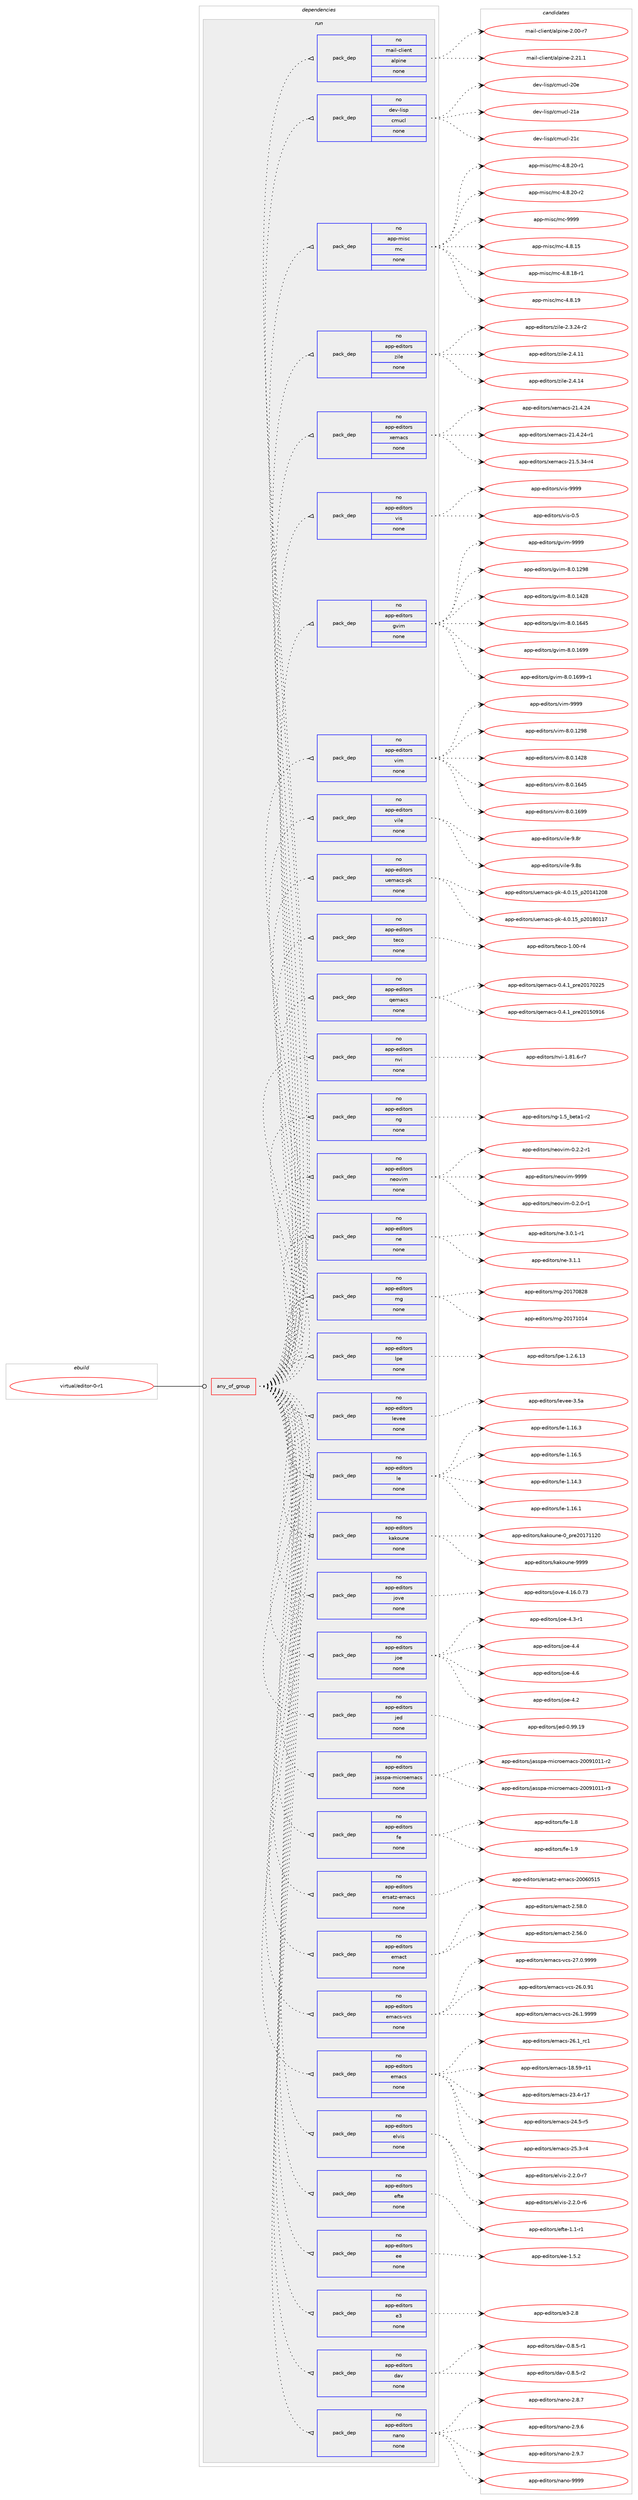 digraph prolog {

# *************
# Graph options
# *************

newrank=true;
concentrate=true;
compound=true;
graph [rankdir=LR,fontname=Helvetica,fontsize=10,ranksep=1.5];#, ranksep=2.5, nodesep=0.2];
edge  [arrowhead=vee];
node  [fontname=Helvetica,fontsize=10];

# **********
# The ebuild
# **********

subgraph cluster_leftcol {
color=gray;
rank=same;
label=<<i>ebuild</i>>;
id [label="virtual/editor-0-r1", color=red, width=4, href="../virtual/editor-0-r1.svg"];
}

# ****************
# The dependencies
# ****************

subgraph cluster_midcol {
color=gray;
label=<<i>dependencies</i>>;
subgraph cluster_compile {
fillcolor="#eeeeee";
style=filled;
label=<<i>compile</i>>;
}
subgraph cluster_compileandrun {
fillcolor="#eeeeee";
style=filled;
label=<<i>compile and run</i>>;
}
subgraph cluster_run {
fillcolor="#eeeeee";
style=filled;
label=<<i>run</i>>;
subgraph any58 {
dependency8377 [label=<<TABLE BORDER="0" CELLBORDER="1" CELLSPACING="0" CELLPADDING="4"><TR><TD CELLPADDING="10">any_of_group</TD></TR></TABLE>>, shape=none, color=red];subgraph pack7201 {
dependency8378 [label=<<TABLE BORDER="0" CELLBORDER="1" CELLSPACING="0" CELLPADDING="4" WIDTH="220"><TR><TD ROWSPAN="6" CELLPADDING="30">pack_dep</TD></TR><TR><TD WIDTH="110">no</TD></TR><TR><TD>app-editors</TD></TR><TR><TD>nano</TD></TR><TR><TD>none</TD></TR><TR><TD></TD></TR></TABLE>>, shape=none, color=blue];
}
dependency8377:e -> dependency8378:w [weight=20,style="dotted",arrowhead="oinv"];
subgraph pack7202 {
dependency8379 [label=<<TABLE BORDER="0" CELLBORDER="1" CELLSPACING="0" CELLPADDING="4" WIDTH="220"><TR><TD ROWSPAN="6" CELLPADDING="30">pack_dep</TD></TR><TR><TD WIDTH="110">no</TD></TR><TR><TD>app-editors</TD></TR><TR><TD>dav</TD></TR><TR><TD>none</TD></TR><TR><TD></TD></TR></TABLE>>, shape=none, color=blue];
}
dependency8377:e -> dependency8379:w [weight=20,style="dotted",arrowhead="oinv"];
subgraph pack7203 {
dependency8380 [label=<<TABLE BORDER="0" CELLBORDER="1" CELLSPACING="0" CELLPADDING="4" WIDTH="220"><TR><TD ROWSPAN="6" CELLPADDING="30">pack_dep</TD></TR><TR><TD WIDTH="110">no</TD></TR><TR><TD>app-editors</TD></TR><TR><TD>e3</TD></TR><TR><TD>none</TD></TR><TR><TD></TD></TR></TABLE>>, shape=none, color=blue];
}
dependency8377:e -> dependency8380:w [weight=20,style="dotted",arrowhead="oinv"];
subgraph pack7204 {
dependency8381 [label=<<TABLE BORDER="0" CELLBORDER="1" CELLSPACING="0" CELLPADDING="4" WIDTH="220"><TR><TD ROWSPAN="6" CELLPADDING="30">pack_dep</TD></TR><TR><TD WIDTH="110">no</TD></TR><TR><TD>app-editors</TD></TR><TR><TD>ee</TD></TR><TR><TD>none</TD></TR><TR><TD></TD></TR></TABLE>>, shape=none, color=blue];
}
dependency8377:e -> dependency8381:w [weight=20,style="dotted",arrowhead="oinv"];
subgraph pack7205 {
dependency8382 [label=<<TABLE BORDER="0" CELLBORDER="1" CELLSPACING="0" CELLPADDING="4" WIDTH="220"><TR><TD ROWSPAN="6" CELLPADDING="30">pack_dep</TD></TR><TR><TD WIDTH="110">no</TD></TR><TR><TD>app-editors</TD></TR><TR><TD>efte</TD></TR><TR><TD>none</TD></TR><TR><TD></TD></TR></TABLE>>, shape=none, color=blue];
}
dependency8377:e -> dependency8382:w [weight=20,style="dotted",arrowhead="oinv"];
subgraph pack7206 {
dependency8383 [label=<<TABLE BORDER="0" CELLBORDER="1" CELLSPACING="0" CELLPADDING="4" WIDTH="220"><TR><TD ROWSPAN="6" CELLPADDING="30">pack_dep</TD></TR><TR><TD WIDTH="110">no</TD></TR><TR><TD>app-editors</TD></TR><TR><TD>elvis</TD></TR><TR><TD>none</TD></TR><TR><TD></TD></TR></TABLE>>, shape=none, color=blue];
}
dependency8377:e -> dependency8383:w [weight=20,style="dotted",arrowhead="oinv"];
subgraph pack7207 {
dependency8384 [label=<<TABLE BORDER="0" CELLBORDER="1" CELLSPACING="0" CELLPADDING="4" WIDTH="220"><TR><TD ROWSPAN="6" CELLPADDING="30">pack_dep</TD></TR><TR><TD WIDTH="110">no</TD></TR><TR><TD>app-editors</TD></TR><TR><TD>emacs</TD></TR><TR><TD>none</TD></TR><TR><TD></TD></TR></TABLE>>, shape=none, color=blue];
}
dependency8377:e -> dependency8384:w [weight=20,style="dotted",arrowhead="oinv"];
subgraph pack7208 {
dependency8385 [label=<<TABLE BORDER="0" CELLBORDER="1" CELLSPACING="0" CELLPADDING="4" WIDTH="220"><TR><TD ROWSPAN="6" CELLPADDING="30">pack_dep</TD></TR><TR><TD WIDTH="110">no</TD></TR><TR><TD>app-editors</TD></TR><TR><TD>emacs-vcs</TD></TR><TR><TD>none</TD></TR><TR><TD></TD></TR></TABLE>>, shape=none, color=blue];
}
dependency8377:e -> dependency8385:w [weight=20,style="dotted",arrowhead="oinv"];
subgraph pack7209 {
dependency8386 [label=<<TABLE BORDER="0" CELLBORDER="1" CELLSPACING="0" CELLPADDING="4" WIDTH="220"><TR><TD ROWSPAN="6" CELLPADDING="30">pack_dep</TD></TR><TR><TD WIDTH="110">no</TD></TR><TR><TD>app-editors</TD></TR><TR><TD>emact</TD></TR><TR><TD>none</TD></TR><TR><TD></TD></TR></TABLE>>, shape=none, color=blue];
}
dependency8377:e -> dependency8386:w [weight=20,style="dotted",arrowhead="oinv"];
subgraph pack7210 {
dependency8387 [label=<<TABLE BORDER="0" CELLBORDER="1" CELLSPACING="0" CELLPADDING="4" WIDTH="220"><TR><TD ROWSPAN="6" CELLPADDING="30">pack_dep</TD></TR><TR><TD WIDTH="110">no</TD></TR><TR><TD>app-editors</TD></TR><TR><TD>ersatz-emacs</TD></TR><TR><TD>none</TD></TR><TR><TD></TD></TR></TABLE>>, shape=none, color=blue];
}
dependency8377:e -> dependency8387:w [weight=20,style="dotted",arrowhead="oinv"];
subgraph pack7211 {
dependency8388 [label=<<TABLE BORDER="0" CELLBORDER="1" CELLSPACING="0" CELLPADDING="4" WIDTH="220"><TR><TD ROWSPAN="6" CELLPADDING="30">pack_dep</TD></TR><TR><TD WIDTH="110">no</TD></TR><TR><TD>app-editors</TD></TR><TR><TD>fe</TD></TR><TR><TD>none</TD></TR><TR><TD></TD></TR></TABLE>>, shape=none, color=blue];
}
dependency8377:e -> dependency8388:w [weight=20,style="dotted",arrowhead="oinv"];
subgraph pack7212 {
dependency8389 [label=<<TABLE BORDER="0" CELLBORDER="1" CELLSPACING="0" CELLPADDING="4" WIDTH="220"><TR><TD ROWSPAN="6" CELLPADDING="30">pack_dep</TD></TR><TR><TD WIDTH="110">no</TD></TR><TR><TD>app-editors</TD></TR><TR><TD>jasspa-microemacs</TD></TR><TR><TD>none</TD></TR><TR><TD></TD></TR></TABLE>>, shape=none, color=blue];
}
dependency8377:e -> dependency8389:w [weight=20,style="dotted",arrowhead="oinv"];
subgraph pack7213 {
dependency8390 [label=<<TABLE BORDER="0" CELLBORDER="1" CELLSPACING="0" CELLPADDING="4" WIDTH="220"><TR><TD ROWSPAN="6" CELLPADDING="30">pack_dep</TD></TR><TR><TD WIDTH="110">no</TD></TR><TR><TD>app-editors</TD></TR><TR><TD>jed</TD></TR><TR><TD>none</TD></TR><TR><TD></TD></TR></TABLE>>, shape=none, color=blue];
}
dependency8377:e -> dependency8390:w [weight=20,style="dotted",arrowhead="oinv"];
subgraph pack7214 {
dependency8391 [label=<<TABLE BORDER="0" CELLBORDER="1" CELLSPACING="0" CELLPADDING="4" WIDTH="220"><TR><TD ROWSPAN="6" CELLPADDING="30">pack_dep</TD></TR><TR><TD WIDTH="110">no</TD></TR><TR><TD>app-editors</TD></TR><TR><TD>joe</TD></TR><TR><TD>none</TD></TR><TR><TD></TD></TR></TABLE>>, shape=none, color=blue];
}
dependency8377:e -> dependency8391:w [weight=20,style="dotted",arrowhead="oinv"];
subgraph pack7215 {
dependency8392 [label=<<TABLE BORDER="0" CELLBORDER="1" CELLSPACING="0" CELLPADDING="4" WIDTH="220"><TR><TD ROWSPAN="6" CELLPADDING="30">pack_dep</TD></TR><TR><TD WIDTH="110">no</TD></TR><TR><TD>app-editors</TD></TR><TR><TD>jove</TD></TR><TR><TD>none</TD></TR><TR><TD></TD></TR></TABLE>>, shape=none, color=blue];
}
dependency8377:e -> dependency8392:w [weight=20,style="dotted",arrowhead="oinv"];
subgraph pack7216 {
dependency8393 [label=<<TABLE BORDER="0" CELLBORDER="1" CELLSPACING="0" CELLPADDING="4" WIDTH="220"><TR><TD ROWSPAN="6" CELLPADDING="30">pack_dep</TD></TR><TR><TD WIDTH="110">no</TD></TR><TR><TD>app-editors</TD></TR><TR><TD>kakoune</TD></TR><TR><TD>none</TD></TR><TR><TD></TD></TR></TABLE>>, shape=none, color=blue];
}
dependency8377:e -> dependency8393:w [weight=20,style="dotted",arrowhead="oinv"];
subgraph pack7217 {
dependency8394 [label=<<TABLE BORDER="0" CELLBORDER="1" CELLSPACING="0" CELLPADDING="4" WIDTH="220"><TR><TD ROWSPAN="6" CELLPADDING="30">pack_dep</TD></TR><TR><TD WIDTH="110">no</TD></TR><TR><TD>app-editors</TD></TR><TR><TD>le</TD></TR><TR><TD>none</TD></TR><TR><TD></TD></TR></TABLE>>, shape=none, color=blue];
}
dependency8377:e -> dependency8394:w [weight=20,style="dotted",arrowhead="oinv"];
subgraph pack7218 {
dependency8395 [label=<<TABLE BORDER="0" CELLBORDER="1" CELLSPACING="0" CELLPADDING="4" WIDTH="220"><TR><TD ROWSPAN="6" CELLPADDING="30">pack_dep</TD></TR><TR><TD WIDTH="110">no</TD></TR><TR><TD>app-editors</TD></TR><TR><TD>levee</TD></TR><TR><TD>none</TD></TR><TR><TD></TD></TR></TABLE>>, shape=none, color=blue];
}
dependency8377:e -> dependency8395:w [weight=20,style="dotted",arrowhead="oinv"];
subgraph pack7219 {
dependency8396 [label=<<TABLE BORDER="0" CELLBORDER="1" CELLSPACING="0" CELLPADDING="4" WIDTH="220"><TR><TD ROWSPAN="6" CELLPADDING="30">pack_dep</TD></TR><TR><TD WIDTH="110">no</TD></TR><TR><TD>app-editors</TD></TR><TR><TD>lpe</TD></TR><TR><TD>none</TD></TR><TR><TD></TD></TR></TABLE>>, shape=none, color=blue];
}
dependency8377:e -> dependency8396:w [weight=20,style="dotted",arrowhead="oinv"];
subgraph pack7220 {
dependency8397 [label=<<TABLE BORDER="0" CELLBORDER="1" CELLSPACING="0" CELLPADDING="4" WIDTH="220"><TR><TD ROWSPAN="6" CELLPADDING="30">pack_dep</TD></TR><TR><TD WIDTH="110">no</TD></TR><TR><TD>app-editors</TD></TR><TR><TD>mg</TD></TR><TR><TD>none</TD></TR><TR><TD></TD></TR></TABLE>>, shape=none, color=blue];
}
dependency8377:e -> dependency8397:w [weight=20,style="dotted",arrowhead="oinv"];
subgraph pack7221 {
dependency8398 [label=<<TABLE BORDER="0" CELLBORDER="1" CELLSPACING="0" CELLPADDING="4" WIDTH="220"><TR><TD ROWSPAN="6" CELLPADDING="30">pack_dep</TD></TR><TR><TD WIDTH="110">no</TD></TR><TR><TD>app-editors</TD></TR><TR><TD>ne</TD></TR><TR><TD>none</TD></TR><TR><TD></TD></TR></TABLE>>, shape=none, color=blue];
}
dependency8377:e -> dependency8398:w [weight=20,style="dotted",arrowhead="oinv"];
subgraph pack7222 {
dependency8399 [label=<<TABLE BORDER="0" CELLBORDER="1" CELLSPACING="0" CELLPADDING="4" WIDTH="220"><TR><TD ROWSPAN="6" CELLPADDING="30">pack_dep</TD></TR><TR><TD WIDTH="110">no</TD></TR><TR><TD>app-editors</TD></TR><TR><TD>neovim</TD></TR><TR><TD>none</TD></TR><TR><TD></TD></TR></TABLE>>, shape=none, color=blue];
}
dependency8377:e -> dependency8399:w [weight=20,style="dotted",arrowhead="oinv"];
subgraph pack7223 {
dependency8400 [label=<<TABLE BORDER="0" CELLBORDER="1" CELLSPACING="0" CELLPADDING="4" WIDTH="220"><TR><TD ROWSPAN="6" CELLPADDING="30">pack_dep</TD></TR><TR><TD WIDTH="110">no</TD></TR><TR><TD>app-editors</TD></TR><TR><TD>ng</TD></TR><TR><TD>none</TD></TR><TR><TD></TD></TR></TABLE>>, shape=none, color=blue];
}
dependency8377:e -> dependency8400:w [weight=20,style="dotted",arrowhead="oinv"];
subgraph pack7224 {
dependency8401 [label=<<TABLE BORDER="0" CELLBORDER="1" CELLSPACING="0" CELLPADDING="4" WIDTH="220"><TR><TD ROWSPAN="6" CELLPADDING="30">pack_dep</TD></TR><TR><TD WIDTH="110">no</TD></TR><TR><TD>app-editors</TD></TR><TR><TD>nvi</TD></TR><TR><TD>none</TD></TR><TR><TD></TD></TR></TABLE>>, shape=none, color=blue];
}
dependency8377:e -> dependency8401:w [weight=20,style="dotted",arrowhead="oinv"];
subgraph pack7225 {
dependency8402 [label=<<TABLE BORDER="0" CELLBORDER="1" CELLSPACING="0" CELLPADDING="4" WIDTH="220"><TR><TD ROWSPAN="6" CELLPADDING="30">pack_dep</TD></TR><TR><TD WIDTH="110">no</TD></TR><TR><TD>app-editors</TD></TR><TR><TD>qemacs</TD></TR><TR><TD>none</TD></TR><TR><TD></TD></TR></TABLE>>, shape=none, color=blue];
}
dependency8377:e -> dependency8402:w [weight=20,style="dotted",arrowhead="oinv"];
subgraph pack7226 {
dependency8403 [label=<<TABLE BORDER="0" CELLBORDER="1" CELLSPACING="0" CELLPADDING="4" WIDTH="220"><TR><TD ROWSPAN="6" CELLPADDING="30">pack_dep</TD></TR><TR><TD WIDTH="110">no</TD></TR><TR><TD>app-editors</TD></TR><TR><TD>teco</TD></TR><TR><TD>none</TD></TR><TR><TD></TD></TR></TABLE>>, shape=none, color=blue];
}
dependency8377:e -> dependency8403:w [weight=20,style="dotted",arrowhead="oinv"];
subgraph pack7227 {
dependency8404 [label=<<TABLE BORDER="0" CELLBORDER="1" CELLSPACING="0" CELLPADDING="4" WIDTH="220"><TR><TD ROWSPAN="6" CELLPADDING="30">pack_dep</TD></TR><TR><TD WIDTH="110">no</TD></TR><TR><TD>app-editors</TD></TR><TR><TD>uemacs-pk</TD></TR><TR><TD>none</TD></TR><TR><TD></TD></TR></TABLE>>, shape=none, color=blue];
}
dependency8377:e -> dependency8404:w [weight=20,style="dotted",arrowhead="oinv"];
subgraph pack7228 {
dependency8405 [label=<<TABLE BORDER="0" CELLBORDER="1" CELLSPACING="0" CELLPADDING="4" WIDTH="220"><TR><TD ROWSPAN="6" CELLPADDING="30">pack_dep</TD></TR><TR><TD WIDTH="110">no</TD></TR><TR><TD>app-editors</TD></TR><TR><TD>vile</TD></TR><TR><TD>none</TD></TR><TR><TD></TD></TR></TABLE>>, shape=none, color=blue];
}
dependency8377:e -> dependency8405:w [weight=20,style="dotted",arrowhead="oinv"];
subgraph pack7229 {
dependency8406 [label=<<TABLE BORDER="0" CELLBORDER="1" CELLSPACING="0" CELLPADDING="4" WIDTH="220"><TR><TD ROWSPAN="6" CELLPADDING="30">pack_dep</TD></TR><TR><TD WIDTH="110">no</TD></TR><TR><TD>app-editors</TD></TR><TR><TD>vim</TD></TR><TR><TD>none</TD></TR><TR><TD></TD></TR></TABLE>>, shape=none, color=blue];
}
dependency8377:e -> dependency8406:w [weight=20,style="dotted",arrowhead="oinv"];
subgraph pack7230 {
dependency8407 [label=<<TABLE BORDER="0" CELLBORDER="1" CELLSPACING="0" CELLPADDING="4" WIDTH="220"><TR><TD ROWSPAN="6" CELLPADDING="30">pack_dep</TD></TR><TR><TD WIDTH="110">no</TD></TR><TR><TD>app-editors</TD></TR><TR><TD>gvim</TD></TR><TR><TD>none</TD></TR><TR><TD></TD></TR></TABLE>>, shape=none, color=blue];
}
dependency8377:e -> dependency8407:w [weight=20,style="dotted",arrowhead="oinv"];
subgraph pack7231 {
dependency8408 [label=<<TABLE BORDER="0" CELLBORDER="1" CELLSPACING="0" CELLPADDING="4" WIDTH="220"><TR><TD ROWSPAN="6" CELLPADDING="30">pack_dep</TD></TR><TR><TD WIDTH="110">no</TD></TR><TR><TD>app-editors</TD></TR><TR><TD>vis</TD></TR><TR><TD>none</TD></TR><TR><TD></TD></TR></TABLE>>, shape=none, color=blue];
}
dependency8377:e -> dependency8408:w [weight=20,style="dotted",arrowhead="oinv"];
subgraph pack7232 {
dependency8409 [label=<<TABLE BORDER="0" CELLBORDER="1" CELLSPACING="0" CELLPADDING="4" WIDTH="220"><TR><TD ROWSPAN="6" CELLPADDING="30">pack_dep</TD></TR><TR><TD WIDTH="110">no</TD></TR><TR><TD>app-editors</TD></TR><TR><TD>xemacs</TD></TR><TR><TD>none</TD></TR><TR><TD></TD></TR></TABLE>>, shape=none, color=blue];
}
dependency8377:e -> dependency8409:w [weight=20,style="dotted",arrowhead="oinv"];
subgraph pack7233 {
dependency8410 [label=<<TABLE BORDER="0" CELLBORDER="1" CELLSPACING="0" CELLPADDING="4" WIDTH="220"><TR><TD ROWSPAN="6" CELLPADDING="30">pack_dep</TD></TR><TR><TD WIDTH="110">no</TD></TR><TR><TD>app-editors</TD></TR><TR><TD>zile</TD></TR><TR><TD>none</TD></TR><TR><TD></TD></TR></TABLE>>, shape=none, color=blue];
}
dependency8377:e -> dependency8410:w [weight=20,style="dotted",arrowhead="oinv"];
subgraph pack7234 {
dependency8411 [label=<<TABLE BORDER="0" CELLBORDER="1" CELLSPACING="0" CELLPADDING="4" WIDTH="220"><TR><TD ROWSPAN="6" CELLPADDING="30">pack_dep</TD></TR><TR><TD WIDTH="110">no</TD></TR><TR><TD>app-misc</TD></TR><TR><TD>mc</TD></TR><TR><TD>none</TD></TR><TR><TD></TD></TR></TABLE>>, shape=none, color=blue];
}
dependency8377:e -> dependency8411:w [weight=20,style="dotted",arrowhead="oinv"];
subgraph pack7235 {
dependency8412 [label=<<TABLE BORDER="0" CELLBORDER="1" CELLSPACING="0" CELLPADDING="4" WIDTH="220"><TR><TD ROWSPAN="6" CELLPADDING="30">pack_dep</TD></TR><TR><TD WIDTH="110">no</TD></TR><TR><TD>dev-lisp</TD></TR><TR><TD>cmucl</TD></TR><TR><TD>none</TD></TR><TR><TD></TD></TR></TABLE>>, shape=none, color=blue];
}
dependency8377:e -> dependency8412:w [weight=20,style="dotted",arrowhead="oinv"];
subgraph pack7236 {
dependency8413 [label=<<TABLE BORDER="0" CELLBORDER="1" CELLSPACING="0" CELLPADDING="4" WIDTH="220"><TR><TD ROWSPAN="6" CELLPADDING="30">pack_dep</TD></TR><TR><TD WIDTH="110">no</TD></TR><TR><TD>mail-client</TD></TR><TR><TD>alpine</TD></TR><TR><TD>none</TD></TR><TR><TD></TD></TR></TABLE>>, shape=none, color=blue];
}
dependency8377:e -> dependency8413:w [weight=20,style="dotted",arrowhead="oinv"];
}
id:e -> dependency8377:w [weight=20,style="solid",arrowhead="odot"];
}
}

# **************
# The candidates
# **************

subgraph cluster_choices {
rank=same;
color=gray;
label=<<i>candidates</i>>;

subgraph choice7201 {
color=black;
nodesep=1;
choice97112112451011001051161111141154711097110111455046564655 [label="app-editors/nano-2.8.7", color=red, width=4,href="../app-editors/nano-2.8.7.svg"];
choice97112112451011001051161111141154711097110111455046574654 [label="app-editors/nano-2.9.6", color=red, width=4,href="../app-editors/nano-2.9.6.svg"];
choice97112112451011001051161111141154711097110111455046574655 [label="app-editors/nano-2.9.7", color=red, width=4,href="../app-editors/nano-2.9.7.svg"];
choice971121124510110010511611111411547110971101114557575757 [label="app-editors/nano-9999", color=red, width=4,href="../app-editors/nano-9999.svg"];
dependency8378:e -> choice97112112451011001051161111141154711097110111455046564655:w [style=dotted,weight="100"];
dependency8378:e -> choice97112112451011001051161111141154711097110111455046574654:w [style=dotted,weight="100"];
dependency8378:e -> choice97112112451011001051161111141154711097110111455046574655:w [style=dotted,weight="100"];
dependency8378:e -> choice971121124510110010511611111411547110971101114557575757:w [style=dotted,weight="100"];
}
subgraph choice7202 {
color=black;
nodesep=1;
choice971121124510110010511611111411547100971184548465646534511449 [label="app-editors/dav-0.8.5-r1", color=red, width=4,href="../app-editors/dav-0.8.5-r1.svg"];
choice971121124510110010511611111411547100971184548465646534511450 [label="app-editors/dav-0.8.5-r2", color=red, width=4,href="../app-editors/dav-0.8.5-r2.svg"];
dependency8379:e -> choice971121124510110010511611111411547100971184548465646534511449:w [style=dotted,weight="100"];
dependency8379:e -> choice971121124510110010511611111411547100971184548465646534511450:w [style=dotted,weight="100"];
}
subgraph choice7203 {
color=black;
nodesep=1;
choice9711211245101100105116111114115471015145504656 [label="app-editors/e3-2.8", color=red, width=4,href="../app-editors/e3-2.8.svg"];
dependency8380:e -> choice9711211245101100105116111114115471015145504656:w [style=dotted,weight="100"];
}
subgraph choice7204 {
color=black;
nodesep=1;
choice971121124510110010511611111411547101101454946534650 [label="app-editors/ee-1.5.2", color=red, width=4,href="../app-editors/ee-1.5.2.svg"];
dependency8381:e -> choice971121124510110010511611111411547101101454946534650:w [style=dotted,weight="100"];
}
subgraph choice7205 {
color=black;
nodesep=1;
choice971121124510110010511611111411547101102116101454946494511449 [label="app-editors/efte-1.1-r1", color=red, width=4,href="../app-editors/efte-1.1-r1.svg"];
dependency8382:e -> choice971121124510110010511611111411547101102116101454946494511449:w [style=dotted,weight="100"];
}
subgraph choice7206 {
color=black;
nodesep=1;
choice9711211245101100105116111114115471011081181051154550465046484511454 [label="app-editors/elvis-2.2.0-r6", color=red, width=4,href="../app-editors/elvis-2.2.0-r6.svg"];
choice9711211245101100105116111114115471011081181051154550465046484511455 [label="app-editors/elvis-2.2.0-r7", color=red, width=4,href="../app-editors/elvis-2.2.0-r7.svg"];
dependency8383:e -> choice9711211245101100105116111114115471011081181051154550465046484511454:w [style=dotted,weight="100"];
dependency8383:e -> choice9711211245101100105116111114115471011081181051154550465046484511455:w [style=dotted,weight="100"];
}
subgraph choice7207 {
color=black;
nodesep=1;
choice9711211245101100105116111114115471011099799115454956465357451144949 [label="app-editors/emacs-18.59-r11", color=red, width=4,href="../app-editors/emacs-18.59-r11.svg"];
choice97112112451011001051161111141154710110997991154550514652451144955 [label="app-editors/emacs-23.4-r17", color=red, width=4,href="../app-editors/emacs-23.4-r17.svg"];
choice971121124510110010511611111411547101109979911545505246534511453 [label="app-editors/emacs-24.5-r5", color=red, width=4,href="../app-editors/emacs-24.5-r5.svg"];
choice971121124510110010511611111411547101109979911545505346514511452 [label="app-editors/emacs-25.3-r4", color=red, width=4,href="../app-editors/emacs-25.3-r4.svg"];
choice97112112451011001051161111141154710110997991154550544649951149949 [label="app-editors/emacs-26.1_rc1", color=red, width=4,href="../app-editors/emacs-26.1_rc1.svg"];
dependency8384:e -> choice9711211245101100105116111114115471011099799115454956465357451144949:w [style=dotted,weight="100"];
dependency8384:e -> choice97112112451011001051161111141154710110997991154550514652451144955:w [style=dotted,weight="100"];
dependency8384:e -> choice971121124510110010511611111411547101109979911545505246534511453:w [style=dotted,weight="100"];
dependency8384:e -> choice971121124510110010511611111411547101109979911545505346514511452:w [style=dotted,weight="100"];
dependency8384:e -> choice97112112451011001051161111141154710110997991154550544649951149949:w [style=dotted,weight="100"];
}
subgraph choice7208 {
color=black;
nodesep=1;
choice971121124510110010511611111411547101109979911545118991154550544648465749 [label="app-editors/emacs-vcs-26.0.91", color=red, width=4,href="../app-editors/emacs-vcs-26.0.91.svg"];
choice9711211245101100105116111114115471011099799115451189911545505446494657575757 [label="app-editors/emacs-vcs-26.1.9999", color=red, width=4,href="../app-editors/emacs-vcs-26.1.9999.svg"];
choice9711211245101100105116111114115471011099799115451189911545505546484657575757 [label="app-editors/emacs-vcs-27.0.9999", color=red, width=4,href="../app-editors/emacs-vcs-27.0.9999.svg"];
dependency8385:e -> choice971121124510110010511611111411547101109979911545118991154550544648465749:w [style=dotted,weight="100"];
dependency8385:e -> choice9711211245101100105116111114115471011099799115451189911545505446494657575757:w [style=dotted,weight="100"];
dependency8385:e -> choice9711211245101100105116111114115471011099799115451189911545505546484657575757:w [style=dotted,weight="100"];
}
subgraph choice7209 {
color=black;
nodesep=1;
choice971121124510110010511611111411547101109979911645504653544648 [label="app-editors/emact-2.56.0", color=red, width=4,href="../app-editors/emact-2.56.0.svg"];
choice971121124510110010511611111411547101109979911645504653564648 [label="app-editors/emact-2.58.0", color=red, width=4,href="../app-editors/emact-2.58.0.svg"];
dependency8386:e -> choice971121124510110010511611111411547101109979911645504653544648:w [style=dotted,weight="100"];
dependency8386:e -> choice971121124510110010511611111411547101109979911645504653564648:w [style=dotted,weight="100"];
}
subgraph choice7210 {
color=black;
nodesep=1;
choice97112112451011001051161111141154710111411597116122451011099799115455048485448534953 [label="app-editors/ersatz-emacs-20060515", color=red, width=4,href="../app-editors/ersatz-emacs-20060515.svg"];
dependency8387:e -> choice97112112451011001051161111141154710111411597116122451011099799115455048485448534953:w [style=dotted,weight="100"];
}
subgraph choice7211 {
color=black;
nodesep=1;
choice97112112451011001051161111141154710210145494656 [label="app-editors/fe-1.8", color=red, width=4,href="../app-editors/fe-1.8.svg"];
choice97112112451011001051161111141154710210145494657 [label="app-editors/fe-1.9", color=red, width=4,href="../app-editors/fe-1.9.svg"];
dependency8388:e -> choice97112112451011001051161111141154710210145494656:w [style=dotted,weight="100"];
dependency8388:e -> choice97112112451011001051161111141154710210145494657:w [style=dotted,weight="100"];
}
subgraph choice7212 {
color=black;
nodesep=1;
choice9711211245101100105116111114115471069711511511297451091059911411110110997991154550484857494849494511450 [label="app-editors/jasspa-microemacs-20091011-r2", color=red, width=4,href="../app-editors/jasspa-microemacs-20091011-r2.svg"];
choice9711211245101100105116111114115471069711511511297451091059911411110110997991154550484857494849494511451 [label="app-editors/jasspa-microemacs-20091011-r3", color=red, width=4,href="../app-editors/jasspa-microemacs-20091011-r3.svg"];
dependency8389:e -> choice9711211245101100105116111114115471069711511511297451091059911411110110997991154550484857494849494511450:w [style=dotted,weight="100"];
dependency8389:e -> choice9711211245101100105116111114115471069711511511297451091059911411110110997991154550484857494849494511451:w [style=dotted,weight="100"];
}
subgraph choice7213 {
color=black;
nodesep=1;
choice9711211245101100105116111114115471061011004548465757464957 [label="app-editors/jed-0.99.19", color=red, width=4,href="../app-editors/jed-0.99.19.svg"];
dependency8390:e -> choice9711211245101100105116111114115471061011004548465757464957:w [style=dotted,weight="100"];
}
subgraph choice7214 {
color=black;
nodesep=1;
choice97112112451011001051161111141154710611110145524650 [label="app-editors/joe-4.2", color=red, width=4,href="../app-editors/joe-4.2.svg"];
choice971121124510110010511611111411547106111101455246514511449 [label="app-editors/joe-4.3-r1", color=red, width=4,href="../app-editors/joe-4.3-r1.svg"];
choice97112112451011001051161111141154710611110145524652 [label="app-editors/joe-4.4", color=red, width=4,href="../app-editors/joe-4.4.svg"];
choice97112112451011001051161111141154710611110145524654 [label="app-editors/joe-4.6", color=red, width=4,href="../app-editors/joe-4.6.svg"];
dependency8391:e -> choice97112112451011001051161111141154710611110145524650:w [style=dotted,weight="100"];
dependency8391:e -> choice971121124510110010511611111411547106111101455246514511449:w [style=dotted,weight="100"];
dependency8391:e -> choice97112112451011001051161111141154710611110145524652:w [style=dotted,weight="100"];
dependency8391:e -> choice97112112451011001051161111141154710611110145524654:w [style=dotted,weight="100"];
}
subgraph choice7215 {
color=black;
nodesep=1;
choice97112112451011001051161111141154710611111810145524649544648465551 [label="app-editors/jove-4.16.0.73", color=red, width=4,href="../app-editors/jove-4.16.0.73.svg"];
dependency8392:e -> choice97112112451011001051161111141154710611111810145524649544648465551:w [style=dotted,weight="100"];
}
subgraph choice7216 {
color=black;
nodesep=1;
choice971121124510110010511611111411547107971071111171101014548951121141015048495549495048 [label="app-editors/kakoune-0_pre20171120", color=red, width=4,href="../app-editors/kakoune-0_pre20171120.svg"];
choice971121124510110010511611111411547107971071111171101014557575757 [label="app-editors/kakoune-9999", color=red, width=4,href="../app-editors/kakoune-9999.svg"];
dependency8393:e -> choice971121124510110010511611111411547107971071111171101014548951121141015048495549495048:w [style=dotted,weight="100"];
dependency8393:e -> choice971121124510110010511611111411547107971071111171101014557575757:w [style=dotted,weight="100"];
}
subgraph choice7217 {
color=black;
nodesep=1;
choice97112112451011001051161111141154710810145494649524651 [label="app-editors/le-1.14.3", color=red, width=4,href="../app-editors/le-1.14.3.svg"];
choice97112112451011001051161111141154710810145494649544649 [label="app-editors/le-1.16.1", color=red, width=4,href="../app-editors/le-1.16.1.svg"];
choice97112112451011001051161111141154710810145494649544651 [label="app-editors/le-1.16.3", color=red, width=4,href="../app-editors/le-1.16.3.svg"];
choice97112112451011001051161111141154710810145494649544653 [label="app-editors/le-1.16.5", color=red, width=4,href="../app-editors/le-1.16.5.svg"];
dependency8394:e -> choice97112112451011001051161111141154710810145494649524651:w [style=dotted,weight="100"];
dependency8394:e -> choice97112112451011001051161111141154710810145494649544649:w [style=dotted,weight="100"];
dependency8394:e -> choice97112112451011001051161111141154710810145494649544651:w [style=dotted,weight="100"];
dependency8394:e -> choice97112112451011001051161111141154710810145494649544653:w [style=dotted,weight="100"];
}
subgraph choice7218 {
color=black;
nodesep=1;
choice9711211245101100105116111114115471081011181011014551465397 [label="app-editors/levee-3.5a", color=red, width=4,href="../app-editors/levee-3.5a.svg"];
dependency8395:e -> choice9711211245101100105116111114115471081011181011014551465397:w [style=dotted,weight="100"];
}
subgraph choice7219 {
color=black;
nodesep=1;
choice971121124510110010511611111411547108112101454946504654464951 [label="app-editors/lpe-1.2.6.13", color=red, width=4,href="../app-editors/lpe-1.2.6.13.svg"];
dependency8396:e -> choice971121124510110010511611111411547108112101454946504654464951:w [style=dotted,weight="100"];
}
subgraph choice7220 {
color=black;
nodesep=1;
choice971121124510110010511611111411547109103455048495548565056 [label="app-editors/mg-20170828", color=red, width=4,href="../app-editors/mg-20170828.svg"];
choice971121124510110010511611111411547109103455048495549484952 [label="app-editors/mg-20171014", color=red, width=4,href="../app-editors/mg-20171014.svg"];
dependency8397:e -> choice971121124510110010511611111411547109103455048495548565056:w [style=dotted,weight="100"];
dependency8397:e -> choice971121124510110010511611111411547109103455048495549484952:w [style=dotted,weight="100"];
}
subgraph choice7221 {
color=black;
nodesep=1;
choice9711211245101100105116111114115471101014551464846494511449 [label="app-editors/ne-3.0.1-r1", color=red, width=4,href="../app-editors/ne-3.0.1-r1.svg"];
choice971121124510110010511611111411547110101455146494649 [label="app-editors/ne-3.1.1", color=red, width=4,href="../app-editors/ne-3.1.1.svg"];
dependency8398:e -> choice9711211245101100105116111114115471101014551464846494511449:w [style=dotted,weight="100"];
dependency8398:e -> choice971121124510110010511611111411547110101455146494649:w [style=dotted,weight="100"];
}
subgraph choice7222 {
color=black;
nodesep=1;
choice9711211245101100105116111114115471101011111181051094548465046484511449 [label="app-editors/neovim-0.2.0-r1", color=red, width=4,href="../app-editors/neovim-0.2.0-r1.svg"];
choice9711211245101100105116111114115471101011111181051094548465046504511449 [label="app-editors/neovim-0.2.2-r1", color=red, width=4,href="../app-editors/neovim-0.2.2-r1.svg"];
choice9711211245101100105116111114115471101011111181051094557575757 [label="app-editors/neovim-9999", color=red, width=4,href="../app-editors/neovim-9999.svg"];
dependency8399:e -> choice9711211245101100105116111114115471101011111181051094548465046484511449:w [style=dotted,weight="100"];
dependency8399:e -> choice9711211245101100105116111114115471101011111181051094548465046504511449:w [style=dotted,weight="100"];
dependency8399:e -> choice9711211245101100105116111114115471101011111181051094557575757:w [style=dotted,weight="100"];
}
subgraph choice7223 {
color=black;
nodesep=1;
choice97112112451011001051161111141154711010345494653959810111697494511450 [label="app-editors/ng-1.5_beta1-r2", color=red, width=4,href="../app-editors/ng-1.5_beta1-r2.svg"];
dependency8400:e -> choice97112112451011001051161111141154711010345494653959810111697494511450:w [style=dotted,weight="100"];
}
subgraph choice7224 {
color=black;
nodesep=1;
choice971121124510110010511611111411547110118105454946564946544511455 [label="app-editors/nvi-1.81.6-r7", color=red, width=4,href="../app-editors/nvi-1.81.6-r7.svg"];
dependency8401:e -> choice971121124510110010511611111411547110118105454946564946544511455:w [style=dotted,weight="100"];
}
subgraph choice7225 {
color=black;
nodesep=1;
choice9711211245101100105116111114115471131011099799115454846524649951121141015048495348574954 [label="app-editors/qemacs-0.4.1_pre20150916", color=red, width=4,href="../app-editors/qemacs-0.4.1_pre20150916.svg"];
choice9711211245101100105116111114115471131011099799115454846524649951121141015048495548505053 [label="app-editors/qemacs-0.4.1_pre20170225", color=red, width=4,href="../app-editors/qemacs-0.4.1_pre20170225.svg"];
dependency8402:e -> choice9711211245101100105116111114115471131011099799115454846524649951121141015048495348574954:w [style=dotted,weight="100"];
dependency8402:e -> choice9711211245101100105116111114115471131011099799115454846524649951121141015048495548505053:w [style=dotted,weight="100"];
}
subgraph choice7226 {
color=black;
nodesep=1;
choice9711211245101100105116111114115471161019911145494648484511452 [label="app-editors/teco-1.00-r4", color=red, width=4,href="../app-editors/teco-1.00-r4.svg"];
dependency8403:e -> choice9711211245101100105116111114115471161019911145494648484511452:w [style=dotted,weight="100"];
}
subgraph choice7227 {
color=black;
nodesep=1;
choice97112112451011001051161111141154711710110997991154511210745524648464953951125048495249504856 [label="app-editors/uemacs-pk-4.0.15_p20141208", color=red, width=4,href="../app-editors/uemacs-pk-4.0.15_p20141208.svg"];
choice97112112451011001051161111141154711710110997991154511210745524648464953951125048495648494955 [label="app-editors/uemacs-pk-4.0.15_p20180117", color=red, width=4,href="../app-editors/uemacs-pk-4.0.15_p20180117.svg"];
dependency8404:e -> choice97112112451011001051161111141154711710110997991154511210745524648464953951125048495249504856:w [style=dotted,weight="100"];
dependency8404:e -> choice97112112451011001051161111141154711710110997991154511210745524648464953951125048495648494955:w [style=dotted,weight="100"];
}
subgraph choice7228 {
color=black;
nodesep=1;
choice97112112451011001051161111141154711810510810145574656114 [label="app-editors/vile-9.8r", color=red, width=4,href="../app-editors/vile-9.8r.svg"];
choice97112112451011001051161111141154711810510810145574656115 [label="app-editors/vile-9.8s", color=red, width=4,href="../app-editors/vile-9.8s.svg"];
dependency8405:e -> choice97112112451011001051161111141154711810510810145574656114:w [style=dotted,weight="100"];
dependency8405:e -> choice97112112451011001051161111141154711810510810145574656115:w [style=dotted,weight="100"];
}
subgraph choice7229 {
color=black;
nodesep=1;
choice971121124510110010511611111411547118105109455646484649505756 [label="app-editors/vim-8.0.1298", color=red, width=4,href="../app-editors/vim-8.0.1298.svg"];
choice971121124510110010511611111411547118105109455646484649525056 [label="app-editors/vim-8.0.1428", color=red, width=4,href="../app-editors/vim-8.0.1428.svg"];
choice971121124510110010511611111411547118105109455646484649545253 [label="app-editors/vim-8.0.1645", color=red, width=4,href="../app-editors/vim-8.0.1645.svg"];
choice971121124510110010511611111411547118105109455646484649545757 [label="app-editors/vim-8.0.1699", color=red, width=4,href="../app-editors/vim-8.0.1699.svg"];
choice9711211245101100105116111114115471181051094557575757 [label="app-editors/vim-9999", color=red, width=4,href="../app-editors/vim-9999.svg"];
dependency8406:e -> choice971121124510110010511611111411547118105109455646484649505756:w [style=dotted,weight="100"];
dependency8406:e -> choice971121124510110010511611111411547118105109455646484649525056:w [style=dotted,weight="100"];
dependency8406:e -> choice971121124510110010511611111411547118105109455646484649545253:w [style=dotted,weight="100"];
dependency8406:e -> choice971121124510110010511611111411547118105109455646484649545757:w [style=dotted,weight="100"];
dependency8406:e -> choice9711211245101100105116111114115471181051094557575757:w [style=dotted,weight="100"];
}
subgraph choice7230 {
color=black;
nodesep=1;
choice971121124510110010511611111411547103118105109455646484649505756 [label="app-editors/gvim-8.0.1298", color=red, width=4,href="../app-editors/gvim-8.0.1298.svg"];
choice971121124510110010511611111411547103118105109455646484649525056 [label="app-editors/gvim-8.0.1428", color=red, width=4,href="../app-editors/gvim-8.0.1428.svg"];
choice971121124510110010511611111411547103118105109455646484649545253 [label="app-editors/gvim-8.0.1645", color=red, width=4,href="../app-editors/gvim-8.0.1645.svg"];
choice971121124510110010511611111411547103118105109455646484649545757 [label="app-editors/gvim-8.0.1699", color=red, width=4,href="../app-editors/gvim-8.0.1699.svg"];
choice9711211245101100105116111114115471031181051094556464846495457574511449 [label="app-editors/gvim-8.0.1699-r1", color=red, width=4,href="../app-editors/gvim-8.0.1699-r1.svg"];
choice9711211245101100105116111114115471031181051094557575757 [label="app-editors/gvim-9999", color=red, width=4,href="../app-editors/gvim-9999.svg"];
dependency8407:e -> choice971121124510110010511611111411547103118105109455646484649505756:w [style=dotted,weight="100"];
dependency8407:e -> choice971121124510110010511611111411547103118105109455646484649525056:w [style=dotted,weight="100"];
dependency8407:e -> choice971121124510110010511611111411547103118105109455646484649545253:w [style=dotted,weight="100"];
dependency8407:e -> choice971121124510110010511611111411547103118105109455646484649545757:w [style=dotted,weight="100"];
dependency8407:e -> choice9711211245101100105116111114115471031181051094556464846495457574511449:w [style=dotted,weight="100"];
dependency8407:e -> choice9711211245101100105116111114115471031181051094557575757:w [style=dotted,weight="100"];
}
subgraph choice7231 {
color=black;
nodesep=1;
choice97112112451011001051161111141154711810511545484653 [label="app-editors/vis-0.5", color=red, width=4,href="../app-editors/vis-0.5.svg"];
choice9711211245101100105116111114115471181051154557575757 [label="app-editors/vis-9999", color=red, width=4,href="../app-editors/vis-9999.svg"];
dependency8408:e -> choice97112112451011001051161111141154711810511545484653:w [style=dotted,weight="100"];
dependency8408:e -> choice9711211245101100105116111114115471181051154557575757:w [style=dotted,weight="100"];
}
subgraph choice7232 {
color=black;
nodesep=1;
choice97112112451011001051161111141154712010110997991154550494652465052 [label="app-editors/xemacs-21.4.24", color=red, width=4,href="../app-editors/xemacs-21.4.24.svg"];
choice971121124510110010511611111411547120101109979911545504946524650524511449 [label="app-editors/xemacs-21.4.24-r1", color=red, width=4,href="../app-editors/xemacs-21.4.24-r1.svg"];
choice971121124510110010511611111411547120101109979911545504946534651524511452 [label="app-editors/xemacs-21.5.34-r4", color=red, width=4,href="../app-editors/xemacs-21.5.34-r4.svg"];
dependency8409:e -> choice97112112451011001051161111141154712010110997991154550494652465052:w [style=dotted,weight="100"];
dependency8409:e -> choice971121124510110010511611111411547120101109979911545504946524650524511449:w [style=dotted,weight="100"];
dependency8409:e -> choice971121124510110010511611111411547120101109979911545504946534651524511452:w [style=dotted,weight="100"];
}
subgraph choice7233 {
color=black;
nodesep=1;
choice971121124510110010511611111411547122105108101455046514650524511450 [label="app-editors/zile-2.3.24-r2", color=red, width=4,href="../app-editors/zile-2.3.24-r2.svg"];
choice97112112451011001051161111141154712210510810145504652464949 [label="app-editors/zile-2.4.11", color=red, width=4,href="../app-editors/zile-2.4.11.svg"];
choice97112112451011001051161111141154712210510810145504652464952 [label="app-editors/zile-2.4.14", color=red, width=4,href="../app-editors/zile-2.4.14.svg"];
dependency8410:e -> choice971121124510110010511611111411547122105108101455046514650524511450:w [style=dotted,weight="100"];
dependency8410:e -> choice97112112451011001051161111141154712210510810145504652464949:w [style=dotted,weight="100"];
dependency8410:e -> choice97112112451011001051161111141154712210510810145504652464952:w [style=dotted,weight="100"];
}
subgraph choice7234 {
color=black;
nodesep=1;
choice971121124510910511599471099945524656464953 [label="app-misc/mc-4.8.15", color=red, width=4,href="../app-misc/mc-4.8.15.svg"];
choice9711211245109105115994710999455246564649564511449 [label="app-misc/mc-4.8.18-r1", color=red, width=4,href="../app-misc/mc-4.8.18-r1.svg"];
choice971121124510910511599471099945524656464957 [label="app-misc/mc-4.8.19", color=red, width=4,href="../app-misc/mc-4.8.19.svg"];
choice9711211245109105115994710999455246564650484511449 [label="app-misc/mc-4.8.20-r1", color=red, width=4,href="../app-misc/mc-4.8.20-r1.svg"];
choice9711211245109105115994710999455246564650484511450 [label="app-misc/mc-4.8.20-r2", color=red, width=4,href="../app-misc/mc-4.8.20-r2.svg"];
choice97112112451091051159947109994557575757 [label="app-misc/mc-9999", color=red, width=4,href="../app-misc/mc-9999.svg"];
dependency8411:e -> choice971121124510910511599471099945524656464953:w [style=dotted,weight="100"];
dependency8411:e -> choice9711211245109105115994710999455246564649564511449:w [style=dotted,weight="100"];
dependency8411:e -> choice971121124510910511599471099945524656464957:w [style=dotted,weight="100"];
dependency8411:e -> choice9711211245109105115994710999455246564650484511449:w [style=dotted,weight="100"];
dependency8411:e -> choice9711211245109105115994710999455246564650484511450:w [style=dotted,weight="100"];
dependency8411:e -> choice97112112451091051159947109994557575757:w [style=dotted,weight="100"];
}
subgraph choice7235 {
color=black;
nodesep=1;
choice10010111845108105115112479910911799108455048101 [label="dev-lisp/cmucl-20e", color=red, width=4,href="../dev-lisp/cmucl-20e.svg"];
choice1001011184510810511511247991091179910845504997 [label="dev-lisp/cmucl-21a", color=red, width=4,href="../dev-lisp/cmucl-21a.svg"];
choice1001011184510810511511247991091179910845504999 [label="dev-lisp/cmucl-21c", color=red, width=4,href="../dev-lisp/cmucl-21c.svg"];
dependency8412:e -> choice10010111845108105115112479910911799108455048101:w [style=dotted,weight="100"];
dependency8412:e -> choice1001011184510810511511247991091179910845504997:w [style=dotted,weight="100"];
dependency8412:e -> choice1001011184510810511511247991091179910845504999:w [style=dotted,weight="100"];
}
subgraph choice7236 {
color=black;
nodesep=1;
choice109971051084599108105101110116479710811210511010145504648484511455 [label="mail-client/alpine-2.00-r7", color=red, width=4,href="../mail-client/alpine-2.00-r7.svg"];
choice109971051084599108105101110116479710811210511010145504650494649 [label="mail-client/alpine-2.21.1", color=red, width=4,href="../mail-client/alpine-2.21.1.svg"];
dependency8413:e -> choice109971051084599108105101110116479710811210511010145504648484511455:w [style=dotted,weight="100"];
dependency8413:e -> choice109971051084599108105101110116479710811210511010145504650494649:w [style=dotted,weight="100"];
}
}

}
